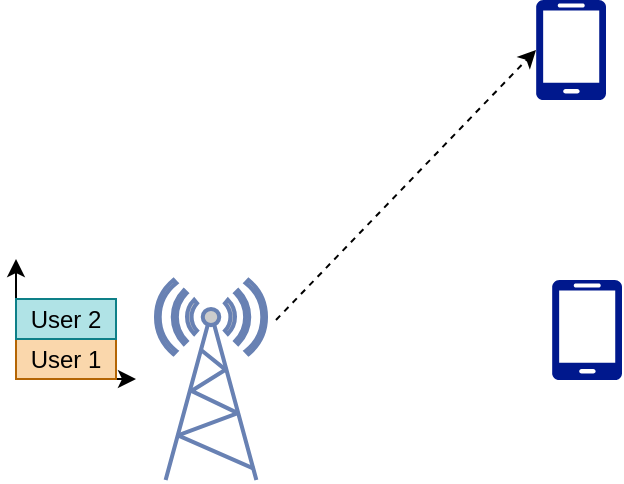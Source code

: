 <mxfile version="24.7.16">
  <diagram name="Page-1" id="apRZbqa6yqKnVCvHGsi5">
    <mxGraphModel dx="794" dy="386" grid="1" gridSize="10" guides="1" tooltips="1" connect="1" arrows="1" fold="1" page="1" pageScale="1" pageWidth="826" pageHeight="1169" math="0" shadow="0">
      <root>
        <mxCell id="0" />
        <mxCell id="1" parent="0" />
        <mxCell id="0RfqDRnRJM8z3r35Uf8u-2" value="" style="fontColor=#0066CC;verticalAlign=top;verticalLabelPosition=bottom;labelPosition=center;align=center;html=1;outlineConnect=0;fillColor=#CCCCCC;strokeColor=#6881B3;gradientColor=none;gradientDirection=north;strokeWidth=2;shape=mxgraph.networks.radio_tower;" vertex="1" parent="1">
          <mxGeometry x="360" y="250" width="55" height="100" as="geometry" />
        </mxCell>
        <mxCell id="0RfqDRnRJM8z3r35Uf8u-4" value="" style="endArrow=classic;html=1;rounded=0;" edge="1" parent="1">
          <mxGeometry width="50" height="50" relative="1" as="geometry">
            <mxPoint x="290" y="299.5" as="sourcePoint" />
            <mxPoint x="290" y="239.5" as="targetPoint" />
          </mxGeometry>
        </mxCell>
        <mxCell id="0RfqDRnRJM8z3r35Uf8u-6" value="" style="endArrow=classic;html=1;rounded=0;" edge="1" parent="1">
          <mxGeometry width="50" height="50" relative="1" as="geometry">
            <mxPoint x="290" y="299.5" as="sourcePoint" />
            <mxPoint x="350" y="299.5" as="targetPoint" />
          </mxGeometry>
        </mxCell>
        <mxCell id="0RfqDRnRJM8z3r35Uf8u-7" value="User 1" style="rounded=0;whiteSpace=wrap;html=1;fillColor=#fad7ac;strokeColor=#b46504;" vertex="1" parent="1">
          <mxGeometry x="290" y="279.5" width="50" height="20" as="geometry" />
        </mxCell>
        <mxCell id="0RfqDRnRJM8z3r35Uf8u-8" value="User 2" style="rounded=0;whiteSpace=wrap;html=1;fillColor=#b0e3e6;strokeColor=#0e8088;" vertex="1" parent="1">
          <mxGeometry x="290" y="259.5" width="50" height="20" as="geometry" />
        </mxCell>
        <mxCell id="0RfqDRnRJM8z3r35Uf8u-11" value="" style="sketch=0;aspect=fixed;pointerEvents=1;shadow=0;dashed=0;html=1;strokeColor=none;labelPosition=center;verticalLabelPosition=bottom;verticalAlign=top;align=center;fillColor=#00188D;shape=mxgraph.azure.mobile" vertex="1" parent="1">
          <mxGeometry x="550" y="110" width="35" height="50" as="geometry" />
        </mxCell>
        <mxCell id="0RfqDRnRJM8z3r35Uf8u-12" value="" style="sketch=0;aspect=fixed;pointerEvents=1;shadow=0;dashed=0;html=1;strokeColor=none;labelPosition=center;verticalLabelPosition=bottom;verticalAlign=top;align=center;fillColor=#00188D;shape=mxgraph.azure.mobile" vertex="1" parent="1">
          <mxGeometry x="558" y="250" width="35" height="50" as="geometry" />
        </mxCell>
        <mxCell id="0RfqDRnRJM8z3r35Uf8u-14" value="" style="endArrow=classic;html=1;rounded=0;entryX=0;entryY=0.5;entryDx=0;entryDy=0;entryPerimeter=0;dashed=1;" edge="1" parent="1" target="0RfqDRnRJM8z3r35Uf8u-11">
          <mxGeometry width="50" height="50" relative="1" as="geometry">
            <mxPoint x="420" y="270" as="sourcePoint" />
            <mxPoint x="480" y="209.5" as="targetPoint" />
          </mxGeometry>
        </mxCell>
      </root>
    </mxGraphModel>
  </diagram>
</mxfile>
